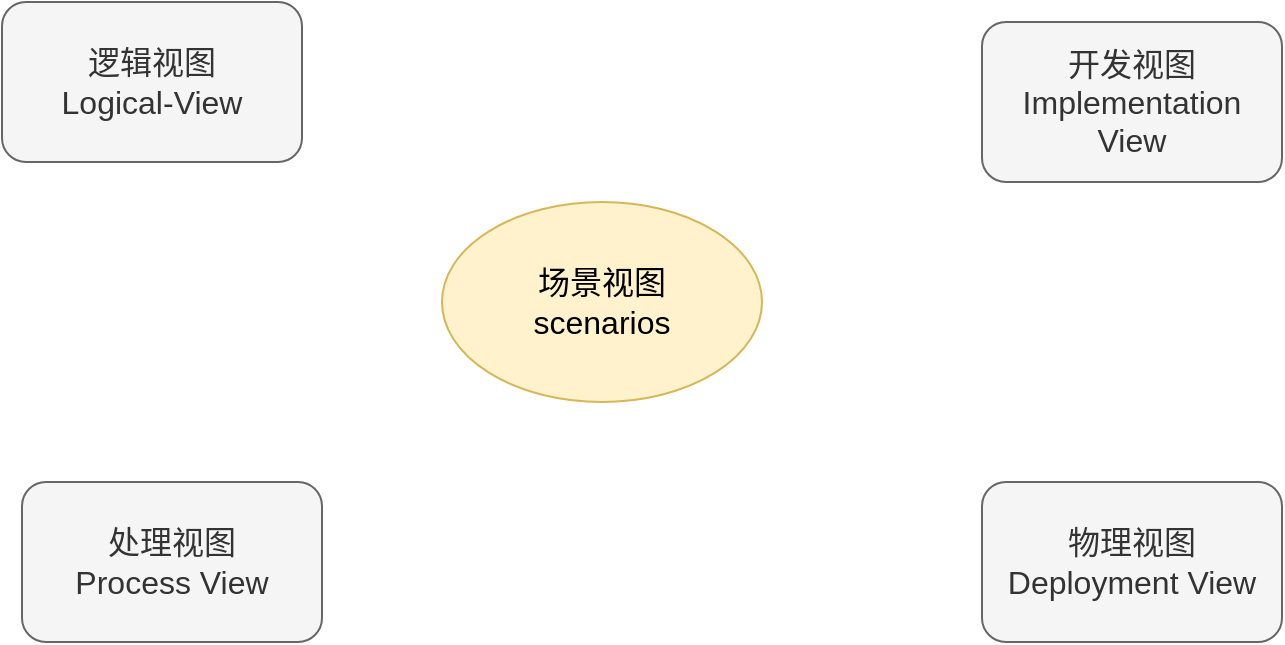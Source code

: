 <mxfile version="24.9.2">
  <diagram name="第 1 页" id="71waVyyM0rN1rWHNKcHP">
    <mxGraphModel dx="1434" dy="746" grid="1" gridSize="10" guides="1" tooltips="1" connect="1" arrows="1" fold="1" page="1" pageScale="1" pageWidth="827" pageHeight="1169" math="0" shadow="0">
      <root>
        <mxCell id="0" />
        <mxCell id="1" parent="0" />
        <mxCell id="Kkv8msIZgT0t2eKnKUkp-1" value="场景视图&lt;div&gt;scenarios&lt;/div&gt;" style="ellipse;whiteSpace=wrap;html=1;fillColor=#fff2cc;strokeColor=#d6b656;fontSize=16;" vertex="1" parent="1">
          <mxGeometry x="330" y="210" width="160" height="100" as="geometry" />
        </mxCell>
        <mxCell id="Kkv8msIZgT0t2eKnKUkp-2" value="逻辑视图&lt;div&gt;Logical-View&lt;/div&gt;" style="rounded=1;whiteSpace=wrap;html=1;fillColor=#f5f5f5;fontColor=#333333;strokeColor=#666666;fontSize=16;" vertex="1" parent="1">
          <mxGeometry x="110" y="110" width="150" height="80" as="geometry" />
        </mxCell>
        <mxCell id="Kkv8msIZgT0t2eKnKUkp-3" value="开发视图&lt;div&gt;Implementation&lt;/div&gt;&lt;div&gt;View&lt;/div&gt;" style="rounded=1;whiteSpace=wrap;html=1;fillColor=#f5f5f5;fontColor=#333333;strokeColor=#666666;fontSize=16;" vertex="1" parent="1">
          <mxGeometry x="600" y="120" width="150" height="80" as="geometry" />
        </mxCell>
        <mxCell id="Kkv8msIZgT0t2eKnKUkp-4" value="处理视图&lt;div&gt;Process View&lt;/div&gt;" style="rounded=1;whiteSpace=wrap;html=1;fillColor=#f5f5f5;fontColor=#333333;strokeColor=#666666;fontSize=16;" vertex="1" parent="1">
          <mxGeometry x="120" y="350" width="150" height="80" as="geometry" />
        </mxCell>
        <mxCell id="Kkv8msIZgT0t2eKnKUkp-5" value="物理视图&lt;div&gt;Deployment View&lt;/div&gt;" style="rounded=1;whiteSpace=wrap;html=1;fillColor=#f5f5f5;fontColor=#333333;strokeColor=#666666;fontSize=16;" vertex="1" parent="1">
          <mxGeometry x="600" y="350" width="150" height="80" as="geometry" />
        </mxCell>
      </root>
    </mxGraphModel>
  </diagram>
</mxfile>
